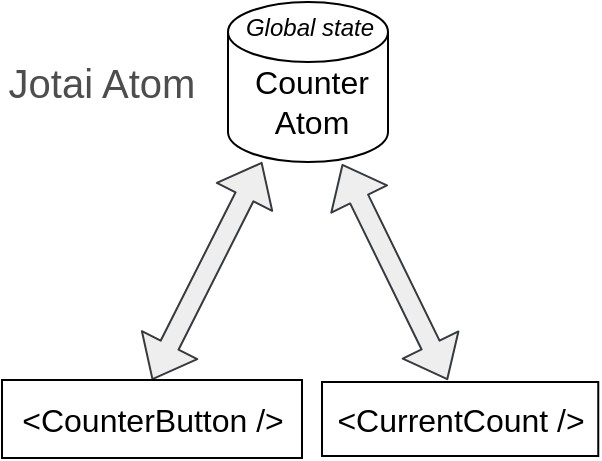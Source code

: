 <mxfile version="13.6.2" type="device" pages="3"><diagram id="YFI-SeMqg1bSr-klI5dF" name="Jotai atom"><mxGraphModel dx="813" dy="541" grid="1" gridSize="10" guides="1" tooltips="1" connect="1" arrows="1" fold="1" page="1" pageScale="1" pageWidth="827" pageHeight="1169" math="0" shadow="0"><root><mxCell id="0"/><mxCell id="1" parent="0"/><mxCell id="pTeJBkujXE3AF0q5n2eJ-24" value="" style="group;sketch=0;" parent="1" vertex="1" connectable="0"><mxGeometry x="390" y="460" width="110" height="80" as="geometry"/></mxCell><mxCell id="pTeJBkujXE3AF0q5n2eJ-27" value="" style="group" parent="pTeJBkujXE3AF0q5n2eJ-24" vertex="1" connectable="0"><mxGeometry width="110" height="80" as="geometry"/></mxCell><mxCell id="pTeJBkujXE3AF0q5n2eJ-22" value="" style="shape=cylinder2;whiteSpace=wrap;html=1;boundedLbl=1;backgroundOutline=1;size=15;rounded=0;fillColor=none;fontSize=16;" parent="pTeJBkujXE3AF0q5n2eJ-27" vertex="1"><mxGeometry x="13" width="80" height="80" as="geometry"/></mxCell><mxCell id="pTeJBkujXE3AF0q5n2eJ-10" value="Counter &lt;br&gt;Atom" style="text;html=1;strokeColor=none;fillColor=none;align=center;verticalAlign=middle;whiteSpace=wrap;rounded=0;fontSize=16;" parent="pTeJBkujXE3AF0q5n2eJ-27" vertex="1"><mxGeometry y="40" width="110" height="20" as="geometry"/></mxCell><mxCell id="pTeJBkujXE3AF0q5n2eJ-23" value="Global state" style="text;html=1;strokeColor=none;fillColor=none;align=center;verticalAlign=middle;whiteSpace=wrap;rounded=0;fontStyle=2" parent="pTeJBkujXE3AF0q5n2eJ-27" vertex="1"><mxGeometry x="19" y="3" width="70" height="20" as="geometry"/></mxCell><mxCell id="pTeJBkujXE3AF0q5n2eJ-25" value="" style="shape=flexArrow;endArrow=classic;startArrow=classic;html=1;fontSize=16;entryX=0.213;entryY=1;entryDx=0;entryDy=0;entryPerimeter=0;exitX=0.5;exitY=0;exitDx=0;exitDy=0;fillColor=#eeeeee;strokeColor=#36393d;" parent="1" source="pTeJBkujXE3AF0q5n2eJ-2" target="pTeJBkujXE3AF0q5n2eJ-22" edge="1"><mxGeometry width="50" height="50" relative="1" as="geometry"><mxPoint x="320" y="625" as="sourcePoint"/><mxPoint x="400" y="535" as="targetPoint"/></mxGeometry></mxCell><mxCell id="pTeJBkujXE3AF0q5n2eJ-26" value="" style="shape=flexArrow;endArrow=classic;startArrow=classic;html=1;fontSize=16;exitX=0.455;exitY=-0.026;exitDx=0;exitDy=0;exitPerimeter=0;fillColor=#eeeeee;strokeColor=#36393d;" parent="1" source="pTeJBkujXE3AF0q5n2eJ-3" edge="1"><mxGeometry width="50" height="50" relative="1" as="geometry"><mxPoint x="500" y="595" as="sourcePoint"/><mxPoint x="460" y="541" as="targetPoint"/></mxGeometry></mxCell><mxCell id="pTeJBkujXE3AF0q5n2eJ-3" value="&lt;font style=&quot;font-size: 16px&quot;&gt;&amp;lt;CurrentCount /&amp;gt;&lt;/font&gt;" style="html=1;" parent="1" vertex="1"><mxGeometry x="450" y="650" width="138.13" height="37" as="geometry"/></mxCell><mxCell id="pTeJBkujXE3AF0q5n2eJ-2" value="&lt;font style=&quot;font-size: 16px&quot;&gt;&amp;lt;CounterButton /&amp;gt;&lt;/font&gt;" style="html=1;sketch=0;" parent="1" vertex="1"><mxGeometry x="290" y="649" width="150" height="39" as="geometry"/></mxCell><mxCell id="nRHqf7fkOGF3RBBbreKc-1" value="Jotai Atom" style="text;html=1;strokeColor=none;fillColor=none;align=center;verticalAlign=middle;whiteSpace=wrap;rounded=0;fontStyle=0;fontColor=#4D4D4D;fontSize=20;" vertex="1" parent="1"><mxGeometry x="290" y="490" width="100" height="20" as="geometry"/></mxCell></root></mxGraphModel></diagram><diagram name="Derived Atom" id="Q5hptcX4BeFvqK9dOMG1"><mxGraphModel dx="981" dy="653" grid="1" gridSize="10" guides="1" tooltips="1" connect="1" arrows="1" fold="1" page="1" pageScale="1" pageWidth="827" pageHeight="1169" math="0" shadow="0"><root><mxCell id="ZVPGZghlPqcEZeLFOlSP-0"/><mxCell id="ZVPGZghlPqcEZeLFOlSP-1" parent="ZVPGZghlPqcEZeLFOlSP-0"/><mxCell id="FmktVXASuQ8Lq1tn5pNh-0" value="" style="group" vertex="1" connectable="0" parent="ZVPGZghlPqcEZeLFOlSP-1"><mxGeometry x="330" y="390" width="300" height="120" as="geometry"/></mxCell><mxCell id="tWByXs7yQoLz6Y4a3MiL-0" value="" style="group" vertex="1" connectable="0" parent="FmktVXASuQ8Lq1tn5pNh-0"><mxGeometry width="300" height="120" as="geometry"/></mxCell><mxCell id="ZVPGZghlPqcEZeLFOlSP-2" value="" style="group;sketch=0;" parent="tWByXs7yQoLz6Y4a3MiL-0" vertex="1" connectable="0"><mxGeometry x="190" y="40" width="110" height="80" as="geometry"/></mxCell><mxCell id="ZVPGZghlPqcEZeLFOlSP-3" value="" style="group" parent="ZVPGZghlPqcEZeLFOlSP-2" vertex="1" connectable="0"><mxGeometry width="110" height="80" as="geometry"/></mxCell><mxCell id="ZVPGZghlPqcEZeLFOlSP-4" value="" style="shape=cylinder2;whiteSpace=wrap;html=1;boundedLbl=1;backgroundOutline=1;size=15;rounded=0;fillColor=none;fontSize=16;" parent="ZVPGZghlPqcEZeLFOlSP-3" vertex="1"><mxGeometry x="13" width="80" height="80" as="geometry"/></mxCell><mxCell id="ZVPGZghlPqcEZeLFOlSP-5" value="Number&lt;br&gt;Atom" style="text;html=1;strokeColor=none;fillColor=none;align=center;verticalAlign=middle;whiteSpace=wrap;rounded=0;fontSize=16;" parent="ZVPGZghlPqcEZeLFOlSP-3" vertex="1"><mxGeometry y="40" width="110" height="20" as="geometry"/></mxCell><mxCell id="ZVPGZghlPqcEZeLFOlSP-6" value="Global state" style="text;html=1;strokeColor=none;fillColor=none;align=center;verticalAlign=middle;whiteSpace=wrap;rounded=0;fontStyle=2" parent="ZVPGZghlPqcEZeLFOlSP-3" vertex="1"><mxGeometry x="19" y="3" width="70" height="20" as="geometry"/></mxCell><mxCell id="ZVPGZghlPqcEZeLFOlSP-18" value="" style="endArrow=classic;html=1;fontSize=14;" parent="tWByXs7yQoLz6Y4a3MiL-0" edge="1"><mxGeometry relative="1" as="geometry"><mxPoint x="110" y="89" as="sourcePoint"/><mxPoint x="200" y="89" as="targetPoint"/></mxGeometry></mxCell><mxCell id="ZVPGZghlPqcEZeLFOlSP-19" value="Derives" style="edgeLabel;resizable=0;html=1;align=center;verticalAlign=middle;fontSize=14;" parent="ZVPGZghlPqcEZeLFOlSP-18" connectable="0" vertex="1"><mxGeometry relative="1" as="geometry"><mxPoint x="-0.34" as="offset"/></mxGeometry></mxCell><mxCell id="APbw3Ng5t-9G3ERJ7-M0-6" value="Derived Atom" style="text;html=1;strokeColor=none;fillColor=none;align=center;verticalAlign=middle;whiteSpace=wrap;rounded=0;fontStyle=0;fontColor=#4D4D4D;fontSize=20;" vertex="1" parent="tWByXs7yQoLz6Y4a3MiL-0"><mxGeometry width="130" height="20" as="geometry"/></mxCell><mxCell id="APbw3Ng5t-9G3ERJ7-M0-7" value="Base Atom" style="text;html=1;strokeColor=none;fillColor=none;align=center;verticalAlign=middle;whiteSpace=wrap;rounded=0;fontStyle=0;fontColor=#4D4D4D;fontSize=20;" vertex="1" parent="tWByXs7yQoLz6Y4a3MiL-0"><mxGeometry x="195" width="100" height="20" as="geometry"/></mxCell><mxCell id="APbw3Ng5t-9G3ERJ7-M0-0" value="" style="group" vertex="1" connectable="0" parent="tWByXs7yQoLz6Y4a3MiL-0"><mxGeometry x="21.362" y="40" width="87.273" height="80" as="geometry"/></mxCell><mxCell id="ZVPGZghlPqcEZeLFOlSP-15" value="" style="shape=cylinder2;whiteSpace=wrap;html=1;boundedLbl=1;backgroundOutline=1;size=15;rounded=0;fillColor=none;fontSize=16;" parent="APbw3Ng5t-9G3ERJ7-M0-0" vertex="1"><mxGeometry width="87.273" height="80" as="geometry"/></mxCell><mxCell id="ZVPGZghlPqcEZeLFOlSP-16" value="Is Even&lt;br&gt;Atom" style="text;html=1;strokeColor=none;fillColor=none;align=center;verticalAlign=middle;whiteSpace=wrap;rounded=0;fontSize=16;" parent="APbw3Ng5t-9G3ERJ7-M0-0" vertex="1"><mxGeometry x="4.73" y="40" width="80" height="20" as="geometry"/></mxCell><mxCell id="ZVPGZghlPqcEZeLFOlSP-17" value="Global state" style="text;html=1;strokeColor=none;fillColor=none;align=center;verticalAlign=middle;whiteSpace=wrap;rounded=0;fontStyle=2" parent="APbw3Ng5t-9G3ERJ7-M0-0" vertex="1"><mxGeometry x="6.545" y="3" width="76.364" height="20" as="geometry"/></mxCell></root></mxGraphModel></diagram><diagram name="Derived Atom from Multiple" id="9kc6O8sflVdTmeQ3VcBo"><mxGraphModel dx="1185" dy="789" grid="1" gridSize="10" guides="1" tooltips="1" connect="1" arrows="1" fold="1" page="1" pageScale="1" pageWidth="827" pageHeight="1169" math="0" shadow="0"><root><mxCell id="hMTMC8Qbsv3XM8yna034-0"/><mxCell id="hMTMC8Qbsv3XM8yna034-1" parent="hMTMC8Qbsv3XM8yna034-0"/><mxCell id="hMTMC8Qbsv3XM8yna034-14" value="" style="group;sketch=0;" parent="hMTMC8Qbsv3XM8yna034-1" vertex="1" connectable="0"><mxGeometry x="460" y="540" width="120" height="80" as="geometry"/></mxCell><mxCell id="umVsc1eZY2AIYSgH35vE-0" value="" style="group" vertex="1" connectable="0" parent="hMTMC8Qbsv3XM8yna034-1"><mxGeometry x="267" y="410" width="293.75" height="240" as="geometry"/></mxCell><mxCell id="hMTMC8Qbsv3XM8yna034-2" value="" style="group;sketch=0;" parent="umVsc1eZY2AIYSgH35vE-0" vertex="1" connectable="0"><mxGeometry x="177.5" y="40" width="110" height="80" as="geometry"/></mxCell><mxCell id="hMTMC8Qbsv3XM8yna034-3" value="" style="group" parent="hMTMC8Qbsv3XM8yna034-2" vertex="1" connectable="0"><mxGeometry width="110" height="80" as="geometry"/></mxCell><mxCell id="hMTMC8Qbsv3XM8yna034-27" value="" style="group" parent="hMTMC8Qbsv3XM8yna034-3" vertex="1" connectable="0"><mxGeometry width="110" height="80" as="geometry"/></mxCell><mxCell id="hMTMC8Qbsv3XM8yna034-4" value="" style="shape=cylinder2;whiteSpace=wrap;html=1;boundedLbl=1;backgroundOutline=1;size=15;rounded=0;fillColor=none;fontSize=16;" parent="hMTMC8Qbsv3XM8yna034-27" vertex="1"><mxGeometry x="13" width="80" height="80" as="geometry"/></mxCell><mxCell id="hMTMC8Qbsv3XM8yna034-5" value="Counter&amp;nbsp;&lt;br&gt;Atom 1" style="text;html=1;strokeColor=none;fillColor=none;align=center;verticalAlign=middle;whiteSpace=wrap;rounded=0;fontSize=16;" parent="hMTMC8Qbsv3XM8yna034-27" vertex="1"><mxGeometry x="20" y="40" width="70" height="20" as="geometry"/></mxCell><mxCell id="hMTMC8Qbsv3XM8yna034-6" value="Global state" style="text;html=1;strokeColor=none;fillColor=none;align=center;verticalAlign=middle;whiteSpace=wrap;rounded=0;fontStyle=2" parent="hMTMC8Qbsv3XM8yna034-27" vertex="1"><mxGeometry x="19" y="3" width="70" height="20" as="geometry"/></mxCell><mxCell id="hMTMC8Qbsv3XM8yna034-7" value="" style="group;sketch=0;" parent="umVsc1eZY2AIYSgH35vE-0" vertex="1" connectable="0"><mxGeometry x="5" y="95" width="120" height="80" as="geometry"/></mxCell><mxCell id="hMTMC8Qbsv3XM8yna034-8" value="" style="group" parent="hMTMC8Qbsv3XM8yna034-7" vertex="1" connectable="0"><mxGeometry width="120" height="80" as="geometry"/></mxCell><mxCell id="udjyUV8xGYLgJ7Vysxoo-0" value="" style="group" vertex="1" connectable="0" parent="hMTMC8Qbsv3XM8yna034-8"><mxGeometry x="14.182" width="87.273" height="80" as="geometry"/></mxCell><mxCell id="hMTMC8Qbsv3XM8yna034-9" value="" style="shape=cylinder2;whiteSpace=wrap;html=1;boundedLbl=1;backgroundOutline=1;size=15;rounded=0;fillColor=none;fontSize=16;" parent="udjyUV8xGYLgJ7Vysxoo-0" vertex="1"><mxGeometry width="87.273" height="80" as="geometry"/></mxCell><mxCell id="hMTMC8Qbsv3XM8yna034-10" value="Sum&lt;br&gt;Atom" style="text;html=1;strokeColor=none;fillColor=none;align=center;verticalAlign=middle;whiteSpace=wrap;rounded=0;fontSize=16;" parent="udjyUV8xGYLgJ7Vysxoo-0" vertex="1"><mxGeometry x="4.73" y="40" width="80" height="20" as="geometry"/></mxCell><mxCell id="hMTMC8Qbsv3XM8yna034-11" value="Global state" style="text;html=1;strokeColor=none;fillColor=none;align=center;verticalAlign=middle;whiteSpace=wrap;rounded=0;fontStyle=2" parent="udjyUV8xGYLgJ7Vysxoo-0" vertex="1"><mxGeometry x="6.545" y="3" width="76.364" height="20" as="geometry"/></mxCell><mxCell id="udjyUV8xGYLgJ7Vysxoo-1" style="edgeStyle=orthogonalEdgeStyle;rounded=0;orthogonalLoop=1;jettySize=auto;html=1;exitX=0.5;exitY=1;exitDx=0;exitDy=0;fontSize=20;fontColor=#4D4D4D;" edge="1" parent="udjyUV8xGYLgJ7Vysxoo-0" source="hMTMC8Qbsv3XM8yna034-10" target="hMTMC8Qbsv3XM8yna034-10"><mxGeometry relative="1" as="geometry"/></mxCell><mxCell id="hMTMC8Qbsv3XM8yna034-12" value="" style="endArrow=classic;html=1;fontSize=14;entryX=0.008;entryY=0.768;entryDx=0;entryDy=0;entryPerimeter=0;" parent="umVsc1eZY2AIYSgH35vE-0" source="hMTMC8Qbsv3XM8yna034-9" target="hMTMC8Qbsv3XM8yna034-4" edge="1"><mxGeometry relative="1" as="geometry"><mxPoint x="365" y="110" as="sourcePoint"/><mxPoint x="475" y="20" as="targetPoint"/></mxGeometry></mxCell><mxCell id="hMTMC8Qbsv3XM8yna034-13" value="Derives" style="edgeLabel;resizable=0;html=1;align=center;verticalAlign=middle;fontSize=14;" parent="hMTMC8Qbsv3XM8yna034-12" connectable="0" vertex="1"><mxGeometry relative="1" as="geometry"><mxPoint x="-0.34" as="offset"/></mxGeometry></mxCell><mxCell id="hMTMC8Qbsv3XM8yna034-23" value="" style="endArrow=classic;html=1;fontSize=14;" parent="umVsc1eZY2AIYSgH35vE-0" source="hMTMC8Qbsv3XM8yna034-9" target="hMTMC8Qbsv3XM8yna034-20" edge="1"><mxGeometry relative="1" as="geometry"><mxPoint x="391" y="100" as="sourcePoint"/><mxPoint x="288.48" y="89.04" as="targetPoint"/></mxGeometry></mxCell><mxCell id="hMTMC8Qbsv3XM8yna034-24" value="Derives" style="edgeLabel;resizable=0;html=1;align=center;verticalAlign=middle;fontSize=14;" parent="hMTMC8Qbsv3XM8yna034-23" connectable="0" vertex="1"><mxGeometry relative="1" as="geometry"><mxPoint x="-0.34" as="offset"/></mxGeometry></mxCell><mxCell id="hMTMC8Qbsv3XM8yna034-25" value="" style="group" parent="umVsc1eZY2AIYSgH35vE-0" vertex="1" connectable="0"><mxGeometry x="192.5" y="160" width="95" height="80" as="geometry"/></mxCell><mxCell id="hMTMC8Qbsv3XM8yna034-20" value="" style="shape=cylinder2;whiteSpace=wrap;html=1;boundedLbl=1;backgroundOutline=1;size=15;rounded=0;fillColor=none;fontSize=16;" parent="hMTMC8Qbsv3XM8yna034-25" vertex="1"><mxGeometry width="80" height="80" as="geometry"/></mxCell><mxCell id="hMTMC8Qbsv3XM8yna034-26" value="" style="group" parent="hMTMC8Qbsv3XM8yna034-25" vertex="1" connectable="0"><mxGeometry x="-15" y="3" width="110" height="57" as="geometry"/></mxCell><mxCell id="hMTMC8Qbsv3XM8yna034-21" value="Global state" style="text;html=1;strokeColor=none;fillColor=none;align=center;verticalAlign=middle;whiteSpace=wrap;rounded=0;fontStyle=2" parent="hMTMC8Qbsv3XM8yna034-26" vertex="1"><mxGeometry x="21" width="70" height="20" as="geometry"/></mxCell><mxCell id="hMTMC8Qbsv3XM8yna034-22" value="Counter&amp;nbsp;&lt;br&gt;Atom 2" style="text;html=1;strokeColor=none;fillColor=none;align=center;verticalAlign=middle;whiteSpace=wrap;rounded=0;fontSize=16;" parent="hMTMC8Qbsv3XM8yna034-26" vertex="1"><mxGeometry y="37" width="110" height="20" as="geometry"/></mxCell><mxCell id="7N6Pc9LDmlMk1Y2tcSps-0" value="Base Atoms" style="text;html=1;strokeColor=none;fillColor=none;align=center;verticalAlign=middle;whiteSpace=wrap;rounded=0;fontStyle=0;fontColor=#4D4D4D;fontSize=20;" vertex="1" parent="umVsc1eZY2AIYSgH35vE-0"><mxGeometry x="171.25" width="122.5" height="20" as="geometry"/></mxCell><mxCell id="lo4msWxP8fV0RgCu7lpl-0" value="Derived Atom" style="text;html=1;strokeColor=none;fillColor=none;align=center;verticalAlign=middle;whiteSpace=wrap;rounded=0;fontStyle=0;fontColor=#4D4D4D;fontSize=20;" vertex="1" parent="umVsc1eZY2AIYSgH35vE-0"><mxGeometry y="52" width="130" height="20" as="geometry"/></mxCell></root></mxGraphModel></diagram></mxfile>